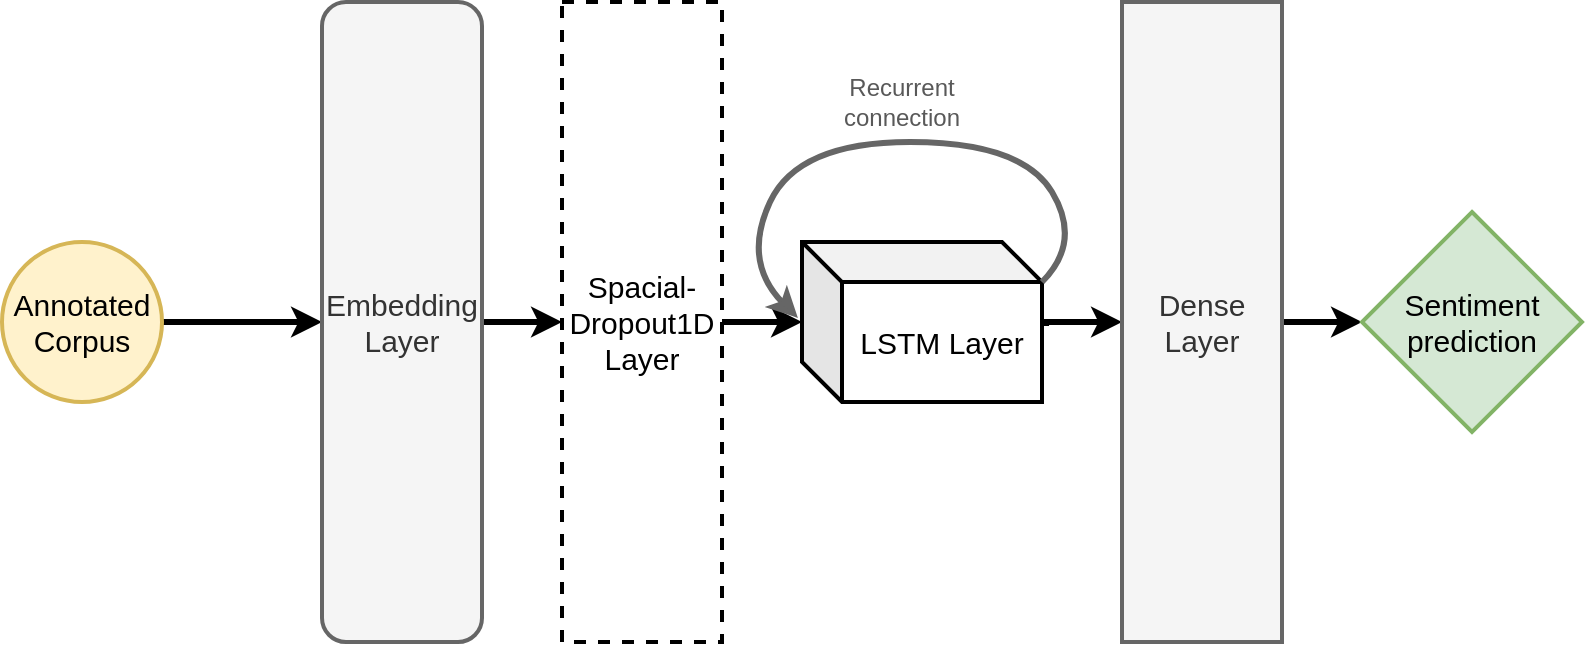<mxfile version="14.8.4" type="github">
  <diagram id="FgxprVoga50uPgCRiva-" name="Page-1">
    <mxGraphModel dx="1422" dy="791" grid="1" gridSize="10" guides="1" tooltips="1" connect="1" arrows="1" fold="1" page="1" pageScale="1" pageWidth="827" pageHeight="1169" math="0" shadow="0">
      <root>
        <mxCell id="0" />
        <mxCell id="1" parent="0" />
        <mxCell id="Z-zd4Z4Abuf2PiybZv9X-8" style="edgeStyle=orthogonalEdgeStyle;rounded=0;orthogonalLoop=1;jettySize=auto;html=1;exitX=1;exitY=0.5;exitDx=0;exitDy=0;entryX=0;entryY=0.5;entryDx=0;entryDy=0;strokeWidth=3;" edge="1" parent="1" source="Z-zd4Z4Abuf2PiybZv9X-1" target="Z-zd4Z4Abuf2PiybZv9X-2">
          <mxGeometry relative="1" as="geometry" />
        </mxCell>
        <mxCell id="Z-zd4Z4Abuf2PiybZv9X-1" value="&lt;font style=&quot;font-size: 15px&quot;&gt;Annotated Corpus&lt;/font&gt;" style="ellipse;whiteSpace=wrap;html=1;aspect=fixed;strokeWidth=2;fillColor=#fff2cc;strokeColor=#d6b656;" vertex="1" parent="1">
          <mxGeometry x="40" y="400" width="80" height="80" as="geometry" />
        </mxCell>
        <mxCell id="Z-zd4Z4Abuf2PiybZv9X-9" style="edgeStyle=orthogonalEdgeStyle;rounded=0;orthogonalLoop=1;jettySize=auto;html=1;exitX=1;exitY=0.5;exitDx=0;exitDy=0;entryX=0;entryY=0.5;entryDx=0;entryDy=0;strokeWidth=3;" edge="1" parent="1" source="Z-zd4Z4Abuf2PiybZv9X-2" target="Z-zd4Z4Abuf2PiybZv9X-3">
          <mxGeometry relative="1" as="geometry" />
        </mxCell>
        <mxCell id="Z-zd4Z4Abuf2PiybZv9X-2" value="&lt;font style=&quot;font-size: 15px&quot;&gt;Embedding Layer&lt;/font&gt;" style="rounded=1;whiteSpace=wrap;html=1;strokeWidth=2;fillColor=#f5f5f5;strokeColor=#666666;fontColor=#333333;" vertex="1" parent="1">
          <mxGeometry x="200" y="280" width="80" height="320" as="geometry" />
        </mxCell>
        <mxCell id="Z-zd4Z4Abuf2PiybZv9X-10" style="edgeStyle=orthogonalEdgeStyle;rounded=0;orthogonalLoop=1;jettySize=auto;html=1;exitX=1;exitY=0.5;exitDx=0;exitDy=0;strokeWidth=3;" edge="1" parent="1" source="Z-zd4Z4Abuf2PiybZv9X-3" target="Z-zd4Z4Abuf2PiybZv9X-4">
          <mxGeometry relative="1" as="geometry" />
        </mxCell>
        <mxCell id="Z-zd4Z4Abuf2PiybZv9X-3" value="&lt;font style=&quot;font-size: 15px&quot;&gt;Spacial-Dropout1D Layer&lt;/font&gt;" style="rounded=0;whiteSpace=wrap;html=1;strokeWidth=2;dashed=1;" vertex="1" parent="1">
          <mxGeometry x="320" y="280" width="80" height="320" as="geometry" />
        </mxCell>
        <mxCell id="Z-zd4Z4Abuf2PiybZv9X-13" style="edgeStyle=orthogonalEdgeStyle;rounded=0;orthogonalLoop=1;jettySize=auto;html=1;exitX=1.017;exitY=0.525;exitDx=0;exitDy=0;exitPerimeter=0;strokeWidth=3;" edge="1" parent="1" source="Z-zd4Z4Abuf2PiybZv9X-4" target="Z-zd4Z4Abuf2PiybZv9X-5">
          <mxGeometry relative="1" as="geometry">
            <Array as="points">
              <mxPoint x="562" y="440" />
            </Array>
          </mxGeometry>
        </mxCell>
        <mxCell id="Z-zd4Z4Abuf2PiybZv9X-4" value="&lt;font style=&quot;font-size: 15px&quot;&gt;LSTM Layer&lt;/font&gt;" style="shape=cube;whiteSpace=wrap;html=1;boundedLbl=1;backgroundOutline=1;darkOpacity=0.05;darkOpacity2=0.1;strokeWidth=2;" vertex="1" parent="1">
          <mxGeometry x="440" y="400" width="120" height="80" as="geometry" />
        </mxCell>
        <mxCell id="Z-zd4Z4Abuf2PiybZv9X-14" style="edgeStyle=orthogonalEdgeStyle;rounded=0;orthogonalLoop=1;jettySize=auto;html=1;exitX=1;exitY=0.5;exitDx=0;exitDy=0;entryX=0;entryY=0.5;entryDx=0;entryDy=0;strokeWidth=3;" edge="1" parent="1" source="Z-zd4Z4Abuf2PiybZv9X-5" target="Z-zd4Z4Abuf2PiybZv9X-7">
          <mxGeometry relative="1" as="geometry" />
        </mxCell>
        <mxCell id="Z-zd4Z4Abuf2PiybZv9X-5" value="&lt;font style=&quot;font-size: 15px&quot;&gt;Dense Layer&lt;/font&gt;" style="rounded=0;whiteSpace=wrap;html=1;strokeWidth=2;fillColor=#f5f5f5;strokeColor=#666666;fontColor=#333333;" vertex="1" parent="1">
          <mxGeometry x="600" y="280" width="80" height="320" as="geometry" />
        </mxCell>
        <mxCell id="Z-zd4Z4Abuf2PiybZv9X-7" value="&lt;font style=&quot;font-size: 15px&quot;&gt;Sentiment prediction&lt;/font&gt;" style="rhombus;whiteSpace=wrap;html=1;strokeWidth=2;fillColor=#d5e8d4;strokeColor=#82b366;" vertex="1" parent="1">
          <mxGeometry x="720" y="385" width="110" height="110" as="geometry" />
        </mxCell>
        <mxCell id="Z-zd4Z4Abuf2PiybZv9X-11" value="" style="curved=1;endArrow=classic;html=1;strokeWidth=3;entryX=-0.017;entryY=0.475;entryDx=0;entryDy=0;entryPerimeter=0;fillColor=#f5f5f5;strokeColor=#666666;" edge="1" parent="1" target="Z-zd4Z4Abuf2PiybZv9X-4">
          <mxGeometry width="50" height="50" relative="1" as="geometry">
            <mxPoint x="560" y="420" as="sourcePoint" />
            <mxPoint x="420" y="410" as="targetPoint" />
            <Array as="points">
              <mxPoint x="580" y="400" />
              <mxPoint x="550" y="350" />
              <mxPoint x="438" y="350" />
              <mxPoint x="410" y="410" />
            </Array>
          </mxGeometry>
        </mxCell>
        <mxCell id="Z-zd4Z4Abuf2PiybZv9X-15" value="&lt;font color=&quot;#595959&quot;&gt;Recurrent connection&lt;/font&gt;" style="text;html=1;strokeColor=none;fillColor=none;align=center;verticalAlign=middle;whiteSpace=wrap;rounded=0;dashed=1;" vertex="1" parent="1">
          <mxGeometry x="470" y="320" width="40" height="20" as="geometry" />
        </mxCell>
      </root>
    </mxGraphModel>
  </diagram>
</mxfile>
